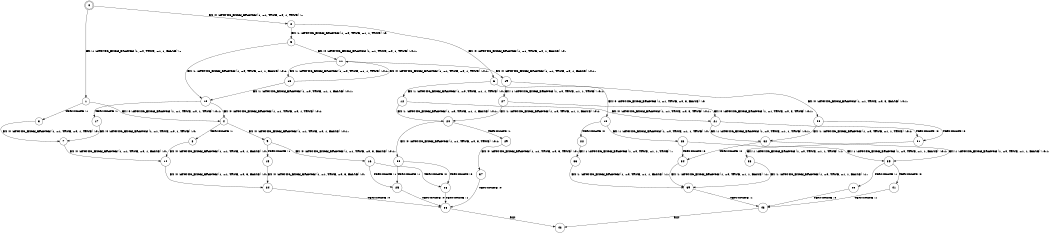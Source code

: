 digraph BCG {
size = "7, 10.5";
center = TRUE;
node [shape = circle];
0 [peripheries = 2];
0 -> 1 [label = "EX !1 !ATOMIC_EXCH_BRANCH (1, +0, TRUE, +1, 1, FALSE) !::"];
0 -> 2 [label = "EX !0 !ATOMIC_EXCH_BRANCH (1, +1, TRUE, +0, 1, TRUE) !::"];
1 -> 3 [label = "TERMINATE !1"];
1 -> 4 [label = "EX !0 !ATOMIC_EXCH_BRANCH (1, +1, TRUE, +0, 1, TRUE) !:0:1:"];
2 -> 5 [label = "EX !1 !ATOMIC_EXCH_BRANCH (1, +0, TRUE, +1, 1, TRUE) !:0:"];
2 -> 6 [label = "EX !0 !ATOMIC_EXCH_BRANCH (1, +1, TRUE, +0, 1, FALSE) !:0:"];
3 -> 7 [label = "EX !0 !ATOMIC_EXCH_BRANCH (1, +1, TRUE, +0, 1, TRUE) !:0:"];
4 -> 8 [label = "TERMINATE !1"];
4 -> 9 [label = "EX !0 !ATOMIC_EXCH_BRANCH (1, +1, TRUE, +0, 1, FALSE) !:0:1:"];
5 -> 10 [label = "EX !1 !ATOMIC_EXCH_BRANCH (1, +0, TRUE, +1, 1, FALSE) !:0:1:"];
5 -> 11 [label = "EX !0 !ATOMIC_EXCH_BRANCH (1, +1, TRUE, +0, 1, TRUE) !:0:1:"];
6 -> 12 [label = "EX !1 !ATOMIC_EXCH_BRANCH (1, +0, TRUE, +1, 1, TRUE) !:0:"];
6 -> 13 [label = "EX !0 !ATOMIC_EXCH_BRANCH (1, +1, TRUE, +0, 3, FALSE) !:0:"];
7 -> 14 [label = "EX !0 !ATOMIC_EXCH_BRANCH (1, +1, TRUE, +0, 1, FALSE) !:0:"];
8 -> 14 [label = "EX !0 !ATOMIC_EXCH_BRANCH (1, +1, TRUE, +0, 1, FALSE) !:0:"];
9 -> 15 [label = "TERMINATE !1"];
9 -> 16 [label = "EX !0 !ATOMIC_EXCH_BRANCH (1, +1, TRUE, +0, 3, FALSE) !:0:1:"];
10 -> 17 [label = "TERMINATE !1"];
10 -> 4 [label = "EX !0 !ATOMIC_EXCH_BRANCH (1, +1, TRUE, +0, 1, TRUE) !:0:1:"];
11 -> 18 [label = "EX !1 !ATOMIC_EXCH_BRANCH (1, +0, TRUE, +1, 1, TRUE) !:0:1:"];
11 -> 19 [label = "EX !0 !ATOMIC_EXCH_BRANCH (1, +1, TRUE, +0, 1, FALSE) !:0:1:"];
12 -> 20 [label = "EX !1 !ATOMIC_EXCH_BRANCH (1, +0, TRUE, +1, 1, FALSE) !:0:1:"];
12 -> 21 [label = "EX !0 !ATOMIC_EXCH_BRANCH (1, +1, TRUE, +0, 3, TRUE) !:0:1:"];
13 -> 22 [label = "TERMINATE !0"];
13 -> 23 [label = "EX !1 !ATOMIC_EXCH_BRANCH (1, +0, TRUE, +1, 1, TRUE) !:0:"];
14 -> 24 [label = "EX !0 !ATOMIC_EXCH_BRANCH (1, +1, TRUE, +0, 3, FALSE) !:0:"];
15 -> 24 [label = "EX !0 !ATOMIC_EXCH_BRANCH (1, +1, TRUE, +0, 3, FALSE) !:0:"];
16 -> 25 [label = "TERMINATE !1"];
16 -> 26 [label = "TERMINATE !0"];
17 -> 7 [label = "EX !0 !ATOMIC_EXCH_BRANCH (1, +1, TRUE, +0, 1, TRUE) !:0:"];
18 -> 10 [label = "EX !1 !ATOMIC_EXCH_BRANCH (1, +0, TRUE, +1, 1, FALSE) !:0:1:"];
18 -> 11 [label = "EX !0 !ATOMIC_EXCH_BRANCH (1, +1, TRUE, +0, 1, TRUE) !:0:1:"];
19 -> 27 [label = "EX !1 !ATOMIC_EXCH_BRANCH (1, +0, TRUE, +1, 1, TRUE) !:0:1:"];
19 -> 28 [label = "EX !0 !ATOMIC_EXCH_BRANCH (1, +1, TRUE, +0, 3, FALSE) !:0:1:"];
20 -> 29 [label = "TERMINATE !1"];
20 -> 30 [label = "EX !0 !ATOMIC_EXCH_BRANCH (1, +1, TRUE, +0, 3, TRUE) !:0:1:"];
21 -> 31 [label = "TERMINATE !0"];
21 -> 32 [label = "EX !1 !ATOMIC_EXCH_BRANCH (1, +0, TRUE, +1, 1, TRUE) !:0:1:"];
22 -> 33 [label = "EX !1 !ATOMIC_EXCH_BRANCH (1, +0, TRUE, +1, 1, TRUE) !::"];
23 -> 34 [label = "TERMINATE !0"];
23 -> 35 [label = "EX !1 !ATOMIC_EXCH_BRANCH (1, +0, TRUE, +1, 1, FALSE) !:0:1:"];
24 -> 36 [label = "TERMINATE !0"];
25 -> 36 [label = "TERMINATE !0"];
26 -> 36 [label = "TERMINATE !1"];
27 -> 20 [label = "EX !1 !ATOMIC_EXCH_BRANCH (1, +0, TRUE, +1, 1, FALSE) !:0:1:"];
27 -> 21 [label = "EX !0 !ATOMIC_EXCH_BRANCH (1, +1, TRUE, +0, 3, TRUE) !:0:1:"];
28 -> 31 [label = "TERMINATE !0"];
28 -> 32 [label = "EX !1 !ATOMIC_EXCH_BRANCH (1, +0, TRUE, +1, 1, TRUE) !:0:1:"];
29 -> 37 [label = "EX !0 !ATOMIC_EXCH_BRANCH (1, +1, TRUE, +0, 3, TRUE) !:0:"];
30 -> 25 [label = "TERMINATE !1"];
30 -> 26 [label = "TERMINATE !0"];
31 -> 38 [label = "EX !1 !ATOMIC_EXCH_BRANCH (1, +0, TRUE, +1, 1, TRUE) !:1:"];
32 -> 34 [label = "TERMINATE !0"];
32 -> 35 [label = "EX !1 !ATOMIC_EXCH_BRANCH (1, +0, TRUE, +1, 1, FALSE) !:0:1:"];
33 -> 39 [label = "EX !1 !ATOMIC_EXCH_BRANCH (1, +0, TRUE, +1, 1, FALSE) !:1:"];
34 -> 39 [label = "EX !1 !ATOMIC_EXCH_BRANCH (1, +0, TRUE, +1, 1, FALSE) !:1:"];
35 -> 40 [label = "TERMINATE !1"];
35 -> 41 [label = "TERMINATE !0"];
36 -> 42 [label = "exit"];
37 -> 36 [label = "TERMINATE !0"];
38 -> 39 [label = "EX !1 !ATOMIC_EXCH_BRANCH (1, +0, TRUE, +1, 1, FALSE) !:1:"];
39 -> 43 [label = "TERMINATE !1"];
40 -> 43 [label = "TERMINATE !0"];
41 -> 43 [label = "TERMINATE !1"];
43 -> 42 [label = "exit"];
}
